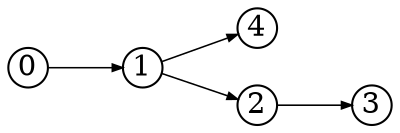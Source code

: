 digraph{
  rankdir=LR
  node [shape=circle,fixedsize=true,width=.26]
  edge [penwidth=0.75,arrowsize=0.5]
  4 -> {}
  3 -> {}
  2 -> {3}
  1 -> {2 4}
  0 -> {1}
}
